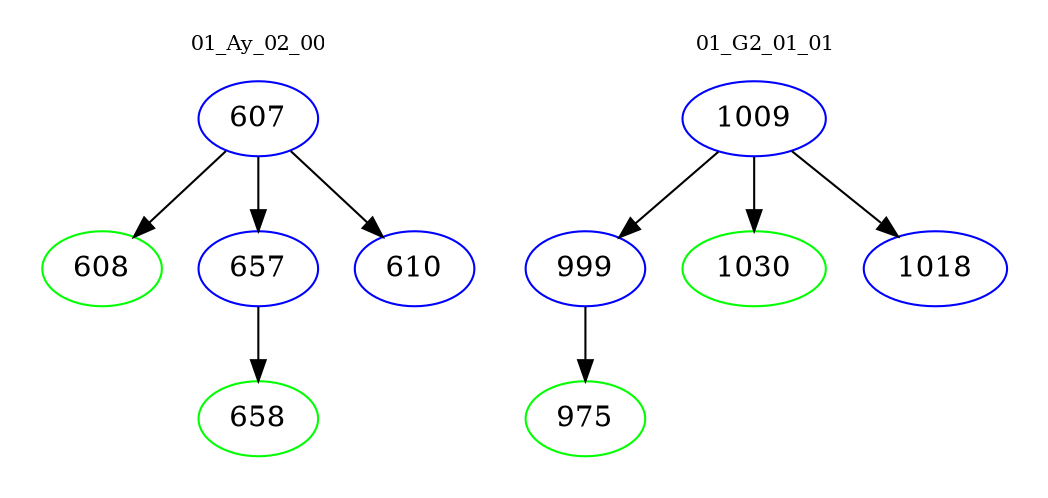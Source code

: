 digraph{
subgraph cluster_0 {
color = white
label = "01_Ay_02_00";
fontsize=10;
T0_607 [label="607", color="blue"]
T0_607 -> T0_608 [color="black"]
T0_608 [label="608", color="green"]
T0_607 -> T0_657 [color="black"]
T0_657 [label="657", color="blue"]
T0_657 -> T0_658 [color="black"]
T0_658 [label="658", color="green"]
T0_607 -> T0_610 [color="black"]
T0_610 [label="610", color="blue"]
}
subgraph cluster_1 {
color = white
label = "01_G2_01_01";
fontsize=10;
T1_1009 [label="1009", color="blue"]
T1_1009 -> T1_999 [color="black"]
T1_999 [label="999", color="blue"]
T1_999 -> T1_975 [color="black"]
T1_975 [label="975", color="green"]
T1_1009 -> T1_1030 [color="black"]
T1_1030 [label="1030", color="green"]
T1_1009 -> T1_1018 [color="black"]
T1_1018 [label="1018", color="blue"]
}
}
